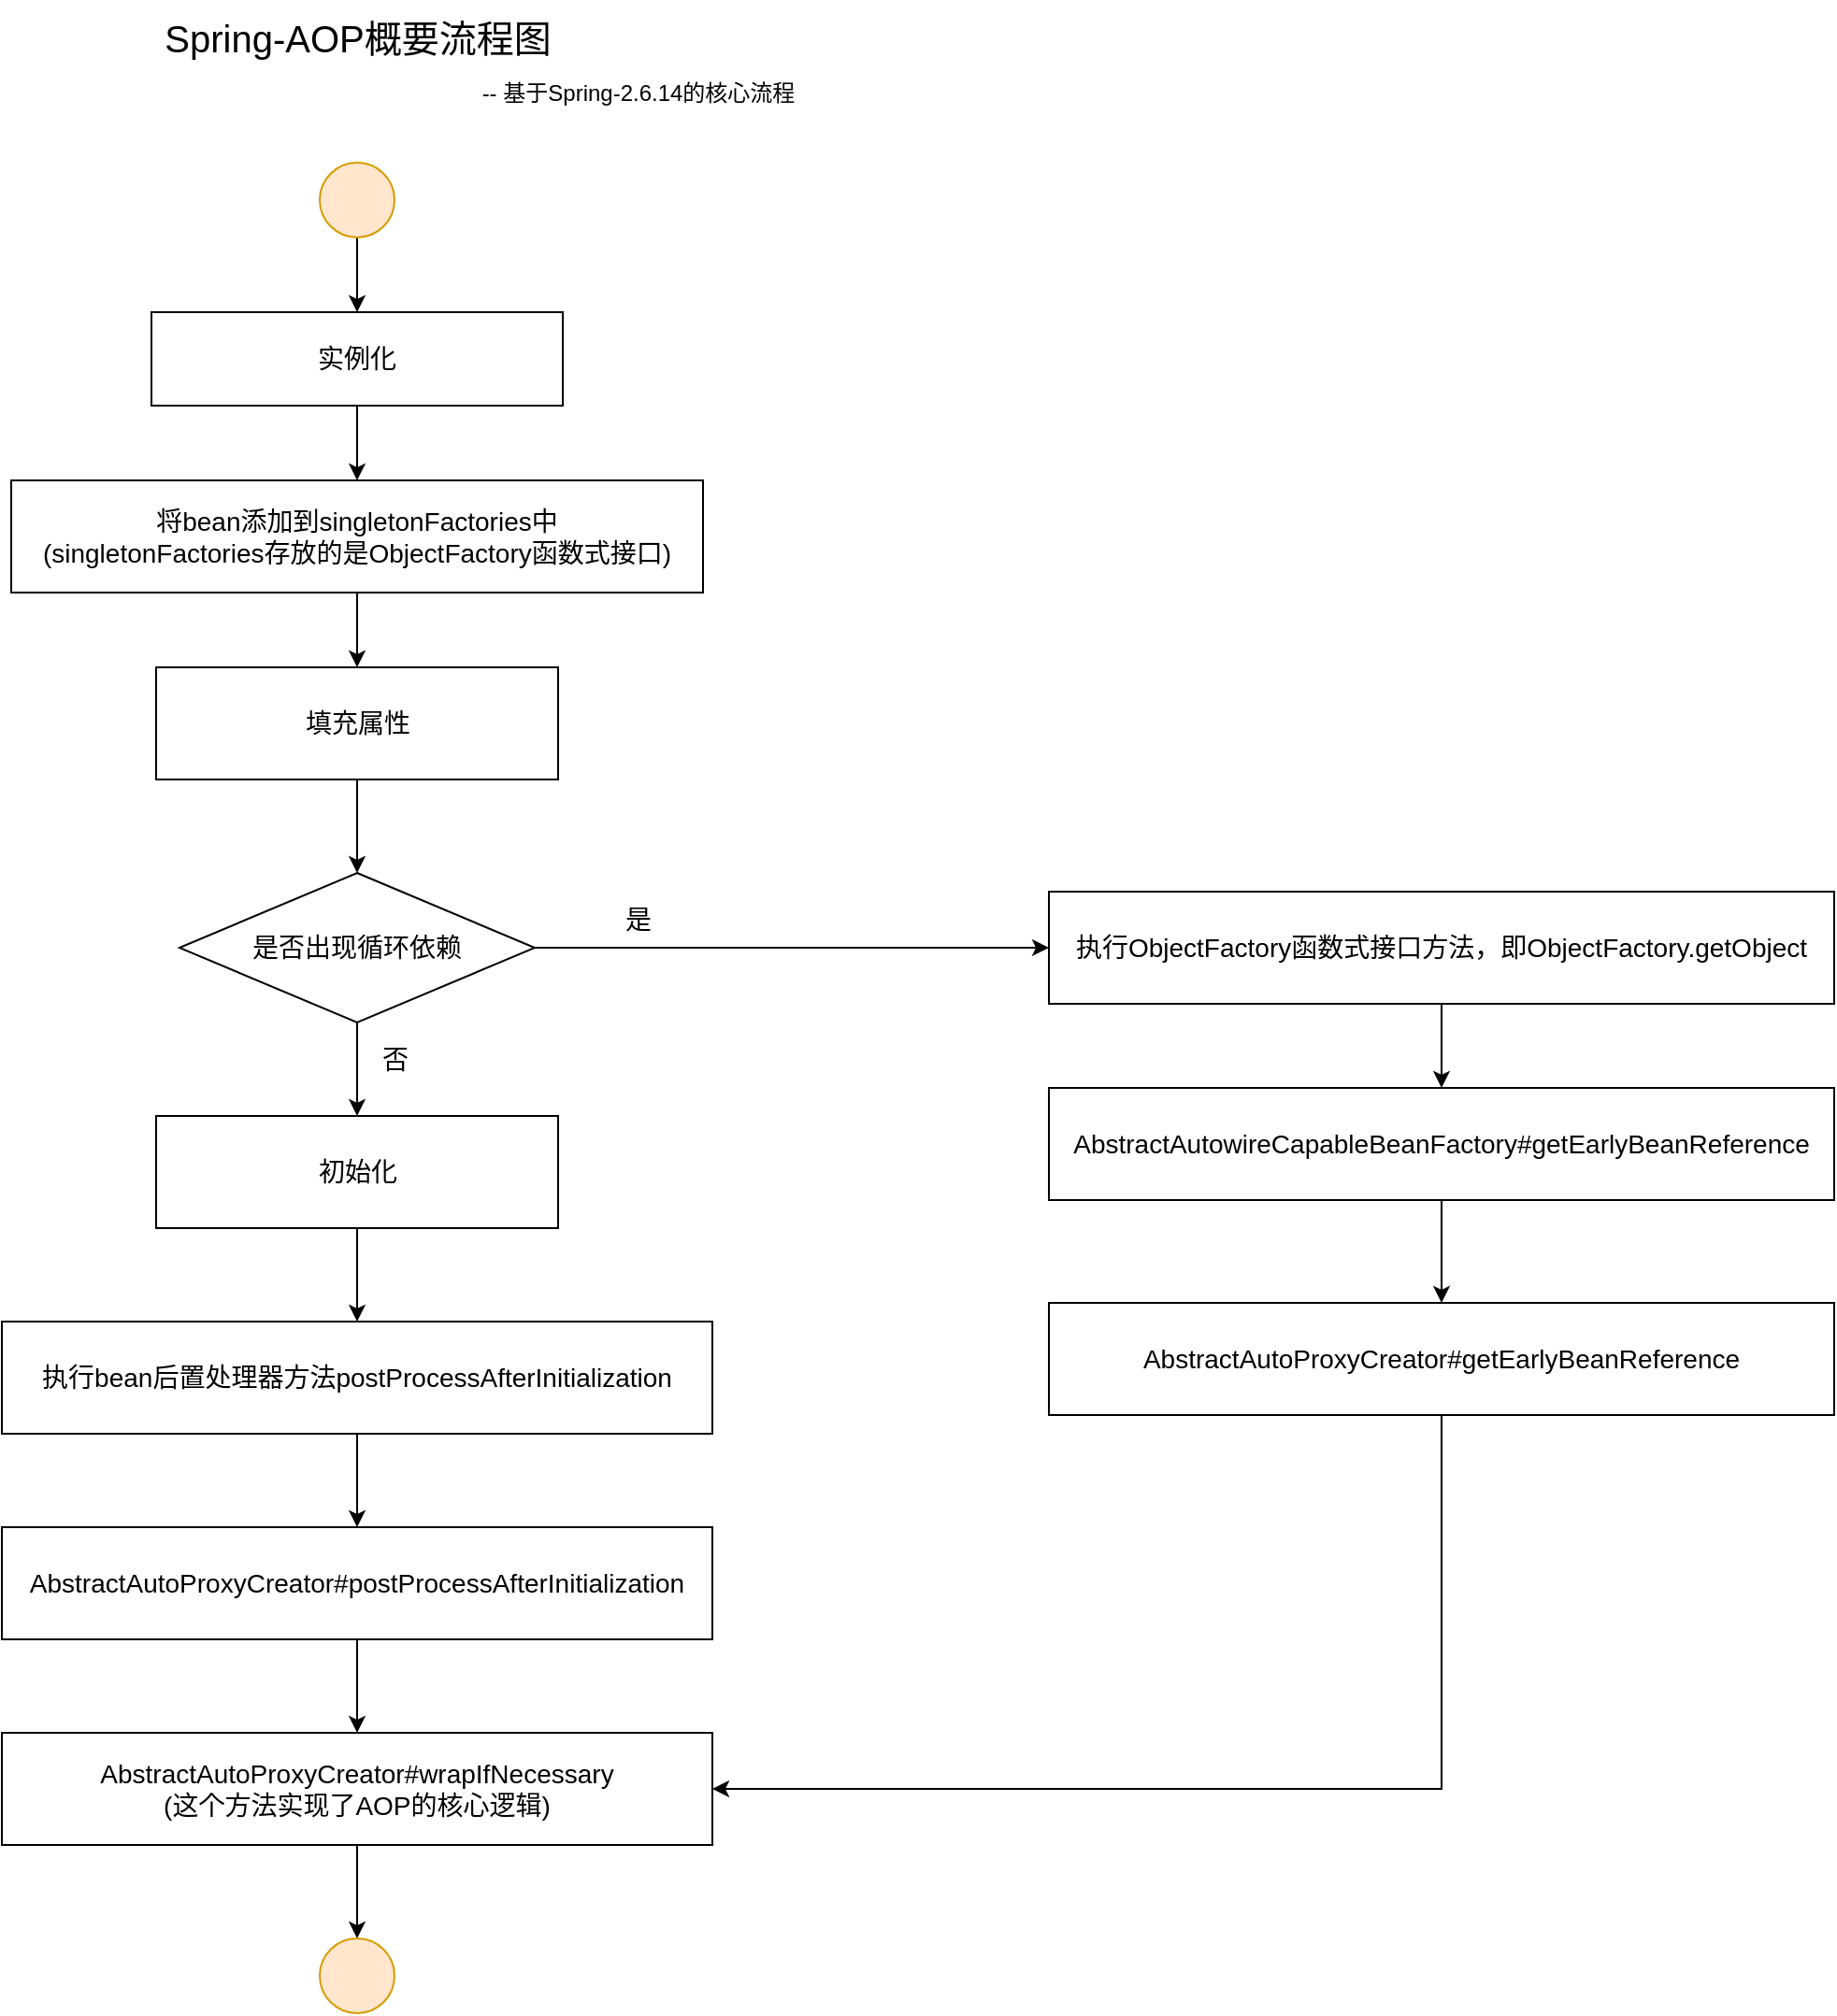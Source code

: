 <mxfile version="21.3.0" type="github">
  <diagram name="第 1 页" id="KzXpoUsinr9L7-K2EYlC">
    <mxGraphModel dx="1026" dy="575" grid="1" gridSize="10" guides="1" tooltips="1" connect="1" arrows="1" fold="1" page="1" pageScale="1" pageWidth="827" pageHeight="1169" math="0" shadow="0">
      <root>
        <mxCell id="0" />
        <mxCell id="1" parent="0" />
        <mxCell id="fPZG85Df_GduBJEFQ0oY-3" style="edgeStyle=orthogonalEdgeStyle;rounded=0;orthogonalLoop=1;jettySize=auto;html=1;entryX=0.5;entryY=0;entryDx=0;entryDy=0;" parent="1" source="fPZG85Df_GduBJEFQ0oY-1" target="fPZG85Df_GduBJEFQ0oY-2" edge="1">
          <mxGeometry relative="1" as="geometry" />
        </mxCell>
        <mxCell id="fPZG85Df_GduBJEFQ0oY-1" value="" style="ellipse;whiteSpace=wrap;html=1;aspect=fixed;fillColor=#ffe6cc;strokeColor=#d79b00;" parent="1" vertex="1">
          <mxGeometry x="360" y="120" width="40" height="40" as="geometry" />
        </mxCell>
        <mxCell id="fPZG85Df_GduBJEFQ0oY-6" style="edgeStyle=orthogonalEdgeStyle;rounded=0;orthogonalLoop=1;jettySize=auto;html=1;entryX=0.5;entryY=0;entryDx=0;entryDy=0;" parent="1" source="fPZG85Df_GduBJEFQ0oY-2" target="fPZG85Df_GduBJEFQ0oY-4" edge="1">
          <mxGeometry relative="1" as="geometry" />
        </mxCell>
        <mxCell id="fPZG85Df_GduBJEFQ0oY-2" value="&lt;font style=&quot;font-size: 14px;&quot;&gt;实例化&lt;/font&gt;" style="rounded=0;whiteSpace=wrap;html=1;" parent="1" vertex="1">
          <mxGeometry x="270" y="200" width="220" height="50" as="geometry" />
        </mxCell>
        <mxCell id="fPZG85Df_GduBJEFQ0oY-8" style="edgeStyle=orthogonalEdgeStyle;rounded=0;orthogonalLoop=1;jettySize=auto;html=1;entryX=0.5;entryY=0;entryDx=0;entryDy=0;" parent="1" source="fPZG85Df_GduBJEFQ0oY-4" target="fPZG85Df_GduBJEFQ0oY-7" edge="1">
          <mxGeometry relative="1" as="geometry" />
        </mxCell>
        <mxCell id="fPZG85Df_GduBJEFQ0oY-4" value="&lt;font style=&quot;font-size: 14px;&quot;&gt;将bean添加到singletonFactories中&lt;br&gt;(singletonFactories存放的是ObjectFactory函数式接口)&lt;br&gt;&lt;/font&gt;" style="rounded=0;whiteSpace=wrap;html=1;" parent="1" vertex="1">
          <mxGeometry x="195" y="290" width="370" height="60" as="geometry" />
        </mxCell>
        <mxCell id="fPZG85Df_GduBJEFQ0oY-11" style="edgeStyle=orthogonalEdgeStyle;rounded=0;orthogonalLoop=1;jettySize=auto;html=1;entryX=0.5;entryY=0;entryDx=0;entryDy=0;" parent="1" source="fPZG85Df_GduBJEFQ0oY-7" target="fPZG85Df_GduBJEFQ0oY-10" edge="1">
          <mxGeometry relative="1" as="geometry" />
        </mxCell>
        <mxCell id="fPZG85Df_GduBJEFQ0oY-7" value="&lt;font style=&quot;font-size: 14px;&quot;&gt;填充属性&lt;br&gt;&lt;/font&gt;" style="rounded=0;whiteSpace=wrap;html=1;" parent="1" vertex="1">
          <mxGeometry x="272.5" y="390" width="215" height="60" as="geometry" />
        </mxCell>
        <mxCell id="fPZG85Df_GduBJEFQ0oY-14" style="edgeStyle=orthogonalEdgeStyle;rounded=0;orthogonalLoop=1;jettySize=auto;html=1;entryX=0.5;entryY=0;entryDx=0;entryDy=0;" parent="1" source="fPZG85Df_GduBJEFQ0oY-10" target="fPZG85Df_GduBJEFQ0oY-13" edge="1">
          <mxGeometry relative="1" as="geometry" />
        </mxCell>
        <mxCell id="fPZG85Df_GduBJEFQ0oY-32" style="edgeStyle=orthogonalEdgeStyle;rounded=0;orthogonalLoop=1;jettySize=auto;html=1;entryX=0;entryY=0.5;entryDx=0;entryDy=0;" parent="1" source="fPZG85Df_GduBJEFQ0oY-10" target="fPZG85Df_GduBJEFQ0oY-23" edge="1">
          <mxGeometry relative="1" as="geometry" />
        </mxCell>
        <mxCell id="fPZG85Df_GduBJEFQ0oY-10" value="&lt;font style=&quot;font-size: 14px;&quot;&gt;是否出现循环依赖&lt;/font&gt;" style="rhombus;whiteSpace=wrap;html=1;" parent="1" vertex="1">
          <mxGeometry x="285" y="500" width="190" height="80" as="geometry" />
        </mxCell>
        <mxCell id="fPZG85Df_GduBJEFQ0oY-16" style="edgeStyle=orthogonalEdgeStyle;rounded=0;orthogonalLoop=1;jettySize=auto;html=1;entryX=0.5;entryY=0;entryDx=0;entryDy=0;" parent="1" source="fPZG85Df_GduBJEFQ0oY-13" target="fPZG85Df_GduBJEFQ0oY-15" edge="1">
          <mxGeometry relative="1" as="geometry" />
        </mxCell>
        <mxCell id="fPZG85Df_GduBJEFQ0oY-13" value="&lt;font style=&quot;font-size: 14px;&quot;&gt;初始化&lt;br&gt;&lt;/font&gt;" style="rounded=0;whiteSpace=wrap;html=1;" parent="1" vertex="1">
          <mxGeometry x="272.5" y="630" width="215" height="60" as="geometry" />
        </mxCell>
        <mxCell id="fPZG85Df_GduBJEFQ0oY-19" style="edgeStyle=orthogonalEdgeStyle;rounded=0;orthogonalLoop=1;jettySize=auto;html=1;entryX=0.5;entryY=0;entryDx=0;entryDy=0;" parent="1" source="fPZG85Df_GduBJEFQ0oY-15" target="fPZG85Df_GduBJEFQ0oY-17" edge="1">
          <mxGeometry relative="1" as="geometry" />
        </mxCell>
        <mxCell id="fPZG85Df_GduBJEFQ0oY-15" value="&lt;font style=&quot;font-size: 14px;&quot;&gt;执行bean后置处理器方法postProcessAfterInitialization&lt;br&gt;&lt;/font&gt;" style="rounded=0;whiteSpace=wrap;html=1;" parent="1" vertex="1">
          <mxGeometry x="190" y="740" width="380" height="60" as="geometry" />
        </mxCell>
        <mxCell id="fPZG85Df_GduBJEFQ0oY-20" style="edgeStyle=orthogonalEdgeStyle;rounded=0;orthogonalLoop=1;jettySize=auto;html=1;entryX=0.5;entryY=0;entryDx=0;entryDy=0;" parent="1" source="fPZG85Df_GduBJEFQ0oY-17" target="fPZG85Df_GduBJEFQ0oY-18" edge="1">
          <mxGeometry relative="1" as="geometry" />
        </mxCell>
        <mxCell id="fPZG85Df_GduBJEFQ0oY-17" value="&lt;font style=&quot;font-size: 14px;&quot;&gt;AbstractAutoProxyCreator#postProcessAfterInitialization&lt;br&gt;&lt;/font&gt;" style="rounded=0;whiteSpace=wrap;html=1;" parent="1" vertex="1">
          <mxGeometry x="190" y="850" width="380" height="60" as="geometry" />
        </mxCell>
        <mxCell id="fPZG85Df_GduBJEFQ0oY-22" style="edgeStyle=orthogonalEdgeStyle;rounded=0;orthogonalLoop=1;jettySize=auto;html=1;entryX=0.5;entryY=0;entryDx=0;entryDy=0;" parent="1" source="fPZG85Df_GduBJEFQ0oY-18" target="fPZG85Df_GduBJEFQ0oY-21" edge="1">
          <mxGeometry relative="1" as="geometry" />
        </mxCell>
        <mxCell id="fPZG85Df_GduBJEFQ0oY-18" value="&lt;font style=&quot;font-size: 14px;&quot;&gt;AbstractAutoProxyCreator#wrapIfNecessary&lt;br&gt;(这个方法实现了AOP的核心逻辑)&lt;br&gt;&lt;/font&gt;" style="rounded=0;whiteSpace=wrap;html=1;" parent="1" vertex="1">
          <mxGeometry x="190" y="960" width="380" height="60" as="geometry" />
        </mxCell>
        <mxCell id="fPZG85Df_GduBJEFQ0oY-21" value="" style="ellipse;whiteSpace=wrap;html=1;aspect=fixed;fillColor=#ffe6cc;strokeColor=#d79b00;" parent="1" vertex="1">
          <mxGeometry x="360" y="1070" width="40" height="40" as="geometry" />
        </mxCell>
        <mxCell id="fPZG85Df_GduBJEFQ0oY-28" style="edgeStyle=orthogonalEdgeStyle;rounded=0;orthogonalLoop=1;jettySize=auto;html=1;entryX=0.5;entryY=0;entryDx=0;entryDy=0;" parent="1" source="fPZG85Df_GduBJEFQ0oY-23" target="fPZG85Df_GduBJEFQ0oY-25" edge="1">
          <mxGeometry relative="1" as="geometry" />
        </mxCell>
        <mxCell id="fPZG85Df_GduBJEFQ0oY-23" value="&lt;font style=&quot;font-size: 14px;&quot;&gt;&lt;font style=&quot;font-size: 14px;&quot;&gt;执行ObjectFactory函数式接口方法，即&lt;/font&gt;ObjectFactory.getObject&lt;/font&gt;" style="rounded=0;whiteSpace=wrap;html=1;" parent="1" vertex="1">
          <mxGeometry x="750" y="510" width="420" height="60" as="geometry" />
        </mxCell>
        <mxCell id="fPZG85Df_GduBJEFQ0oY-24" value="&lt;font style=&quot;font-size: 14px;&quot;&gt;否&lt;/font&gt;" style="text;html=1;align=center;verticalAlign=middle;resizable=0;points=[];autosize=1;strokeColor=none;fillColor=none;" parent="1" vertex="1">
          <mxGeometry x="380" y="585" width="40" height="30" as="geometry" />
        </mxCell>
        <mxCell id="fPZG85Df_GduBJEFQ0oY-30" style="edgeStyle=orthogonalEdgeStyle;rounded=0;orthogonalLoop=1;jettySize=auto;html=1;" parent="1" source="fPZG85Df_GduBJEFQ0oY-25" target="fPZG85Df_GduBJEFQ0oY-29" edge="1">
          <mxGeometry relative="1" as="geometry" />
        </mxCell>
        <mxCell id="fPZG85Df_GduBJEFQ0oY-25" value="&lt;font style=&quot;font-size: 14px;&quot;&gt;AbstractAutowireCapableBeanFactory#getEarlyBeanReference&lt;/font&gt;" style="rounded=0;whiteSpace=wrap;html=1;" parent="1" vertex="1">
          <mxGeometry x="750" y="615" width="420" height="60" as="geometry" />
        </mxCell>
        <mxCell id="fPZG85Df_GduBJEFQ0oY-31" style="edgeStyle=orthogonalEdgeStyle;rounded=0;orthogonalLoop=1;jettySize=auto;html=1;entryX=1;entryY=0.5;entryDx=0;entryDy=0;exitX=0.5;exitY=1;exitDx=0;exitDy=0;" parent="1" source="fPZG85Df_GduBJEFQ0oY-29" target="fPZG85Df_GduBJEFQ0oY-18" edge="1">
          <mxGeometry relative="1" as="geometry" />
        </mxCell>
        <mxCell id="fPZG85Df_GduBJEFQ0oY-29" value="&lt;font style=&quot;font-size: 14px;&quot;&gt;AbstractAutoProxyCreator#getEarlyBeanReference&lt;/font&gt;" style="rounded=0;whiteSpace=wrap;html=1;" parent="1" vertex="1">
          <mxGeometry x="750" y="730" width="420" height="60" as="geometry" />
        </mxCell>
        <mxCell id="fPZG85Df_GduBJEFQ0oY-34" value="&lt;font style=&quot;font-size: 14px;&quot;&gt;是&lt;/font&gt;" style="text;html=1;align=center;verticalAlign=middle;resizable=0;points=[];autosize=1;strokeColor=none;fillColor=none;" parent="1" vertex="1">
          <mxGeometry x="510" y="510" width="40" height="30" as="geometry" />
        </mxCell>
        <mxCell id="fPZG85Df_GduBJEFQ0oY-35" value="&lt;font style=&quot;font-size: 20px;&quot;&gt;Spring-AOP概要流程图&lt;/font&gt;" style="text;html=1;align=center;verticalAlign=middle;resizable=0;points=[];autosize=1;strokeColor=none;fillColor=none;" parent="1" vertex="1">
          <mxGeometry x="265" y="33" width="230" height="40" as="geometry" />
        </mxCell>
        <mxCell id="fPZG85Df_GduBJEFQ0oY-36" value="-- 基于Spring-2.6.14的核心流程" style="text;html=1;align=center;verticalAlign=middle;resizable=0;points=[];autosize=1;strokeColor=none;fillColor=none;" parent="1" vertex="1">
          <mxGeometry x="435" y="68" width="190" height="30" as="geometry" />
        </mxCell>
      </root>
    </mxGraphModel>
  </diagram>
</mxfile>
